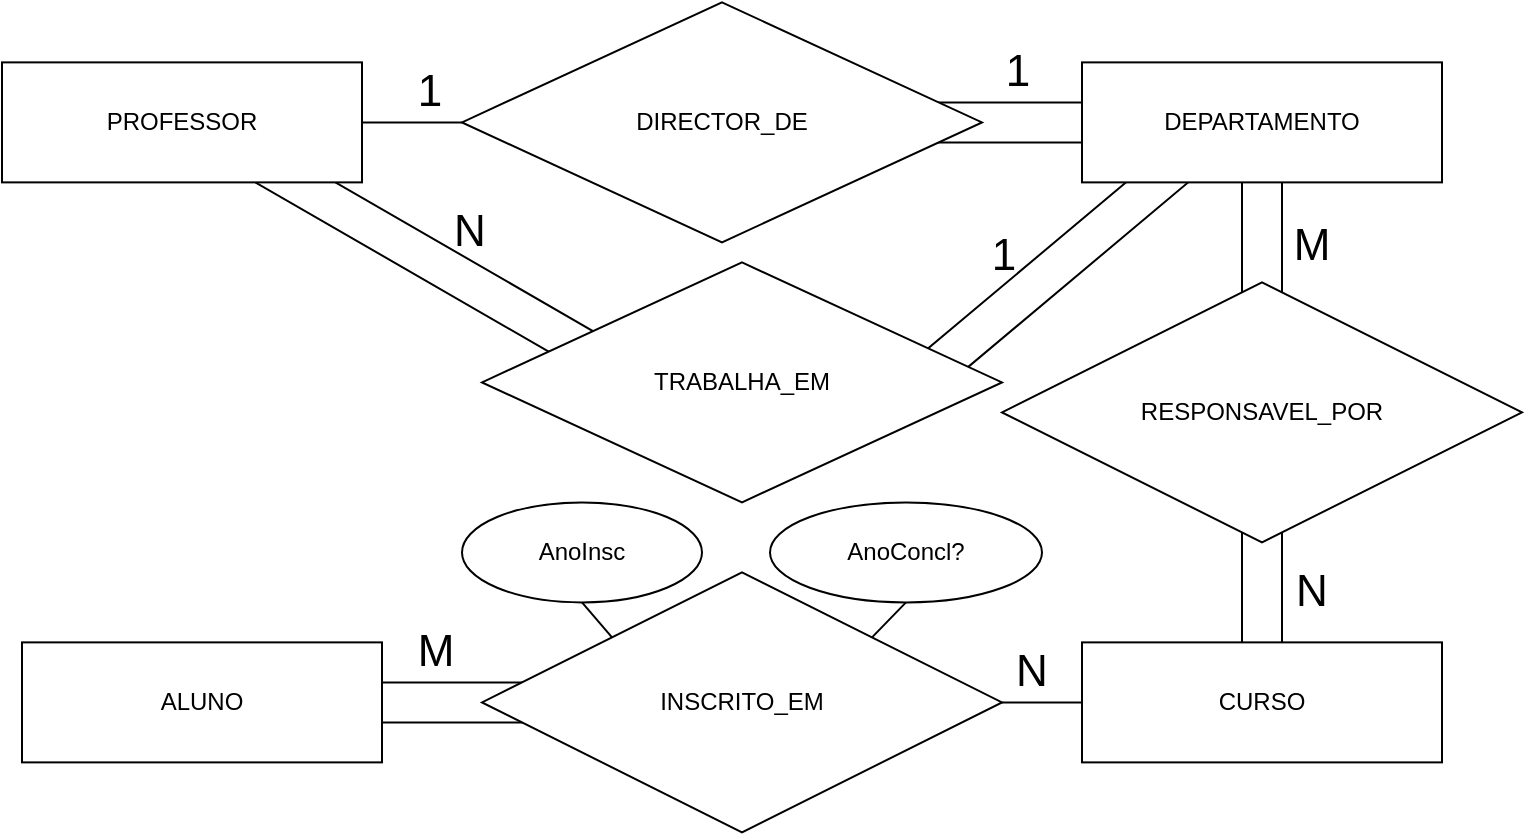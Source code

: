 <mxfile version="23.1.5" type="github">
  <diagram name="Página-1" id="KjegkySu57Kp1y-LZv5Z">
    <mxGraphModel dx="1074" dy="771" grid="1" gridSize="10" guides="1" tooltips="1" connect="1" arrows="1" fold="1" page="1" pageScale="1" pageWidth="827" pageHeight="1169" math="0" shadow="0">
      <root>
        <mxCell id="0" />
        <mxCell id="1" parent="0" />
        <mxCell id="U7qVM6Fkb6j6vpYPgWp0-12" value="" style="shape=partialRectangle;whiteSpace=wrap;html=1;bottom=0;top=0;fillColor=none;rotation=90;" vertex="1" parent="1">
          <mxGeometry x="244" y="383.19" width="20" height="100" as="geometry" />
        </mxCell>
        <mxCell id="U7qVM6Fkb6j6vpYPgWp0-20" value="" style="shape=partialRectangle;whiteSpace=wrap;html=1;bottom=0;top=0;fillColor=none;rotation=-180;" vertex="1" parent="1">
          <mxGeometry x="654" y="313.19" width="20" height="110" as="geometry" />
        </mxCell>
        <mxCell id="U7qVM6Fkb6j6vpYPgWp0-21" value="" style="shape=partialRectangle;whiteSpace=wrap;html=1;bottom=0;top=0;fillColor=none;rotation=-180;" vertex="1" parent="1">
          <mxGeometry x="654" y="160.69" width="20" height="88.75" as="geometry" />
        </mxCell>
        <mxCell id="U7qVM6Fkb6j6vpYPgWp0-16" value="" style="shape=partialRectangle;whiteSpace=wrap;html=1;bottom=0;top=0;fillColor=none;rotation=-130;" vertex="1" parent="1">
          <mxGeometry x="557.08" y="115.83" width="20" height="189.32" as="geometry" />
        </mxCell>
        <mxCell id="U7qVM6Fkb6j6vpYPgWp0-13" value="" style="shape=partialRectangle;whiteSpace=wrap;html=1;bottom=0;top=0;fillColor=none;rotation=90;" vertex="1" parent="1">
          <mxGeometry x="534.94" y="88.5" width="20" height="109.38" as="geometry" />
        </mxCell>
        <mxCell id="U7qVM6Fkb6j6vpYPgWp0-15" value="" style="shape=partialRectangle;whiteSpace=wrap;html=1;bottom=0;top=0;fillColor=none;rotation=120;" vertex="1" parent="1">
          <mxGeometry x="232.61" y="97.41" width="20" height="223.01" as="geometry" />
        </mxCell>
        <mxCell id="U7qVM6Fkb6j6vpYPgWp0-2" value="PROFESSOR" style="rounded=0;whiteSpace=wrap;html=1;" vertex="1" parent="1">
          <mxGeometry x="34" y="113.19" width="180" height="60" as="geometry" />
        </mxCell>
        <mxCell id="U7qVM6Fkb6j6vpYPgWp0-3" value="DEPARTAMENTO" style="rounded=0;whiteSpace=wrap;html=1;" vertex="1" parent="1">
          <mxGeometry x="574" y="113.19" width="180" height="60" as="geometry" />
        </mxCell>
        <mxCell id="U7qVM6Fkb6j6vpYPgWp0-4" value="ALUNO" style="rounded=0;whiteSpace=wrap;html=1;" vertex="1" parent="1">
          <mxGeometry x="44" y="403.19" width="180" height="60" as="geometry" />
        </mxCell>
        <mxCell id="U7qVM6Fkb6j6vpYPgWp0-5" value="CURSO" style="rounded=0;whiteSpace=wrap;html=1;" vertex="1" parent="1">
          <mxGeometry x="574" y="403.19" width="180" height="60" as="geometry" />
        </mxCell>
        <mxCell id="U7qVM6Fkb6j6vpYPgWp0-6" value="AnoInsc" style="ellipse;whiteSpace=wrap;html=1;" vertex="1" parent="1">
          <mxGeometry x="264" y="333.19" width="120" height="50" as="geometry" />
        </mxCell>
        <mxCell id="U7qVM6Fkb6j6vpYPgWp0-7" value="AnoConcl?" style="ellipse;whiteSpace=wrap;html=1;" vertex="1" parent="1">
          <mxGeometry x="418" y="333.19" width="136" height="50" as="geometry" />
        </mxCell>
        <mxCell id="U7qVM6Fkb6j6vpYPgWp0-8" value="DIRECTOR_DE" style="rhombus;whiteSpace=wrap;html=1;" vertex="1" parent="1">
          <mxGeometry x="264" y="83.19" width="260" height="120" as="geometry" />
        </mxCell>
        <mxCell id="U7qVM6Fkb6j6vpYPgWp0-9" value="TRABALHA_EM" style="rhombus;whiteSpace=wrap;html=1;" vertex="1" parent="1">
          <mxGeometry x="274" y="213.19" width="260" height="120" as="geometry" />
        </mxCell>
        <mxCell id="U7qVM6Fkb6j6vpYPgWp0-10" value="RESPONSAVEL_POR" style="rhombus;whiteSpace=wrap;html=1;" vertex="1" parent="1">
          <mxGeometry x="534" y="223.19" width="260" height="130" as="geometry" />
        </mxCell>
        <mxCell id="U7qVM6Fkb6j6vpYPgWp0-11" value="INSCRITO_EM" style="rhombus;whiteSpace=wrap;html=1;" vertex="1" parent="1">
          <mxGeometry x="274" y="368.19" width="260" height="130" as="geometry" />
        </mxCell>
        <mxCell id="U7qVM6Fkb6j6vpYPgWp0-17" value="" style="endArrow=none;html=1;rounded=0;entryX=0;entryY=0.5;entryDx=0;entryDy=0;exitX=1;exitY=0.5;exitDx=0;exitDy=0;" edge="1" parent="1" source="U7qVM6Fkb6j6vpYPgWp0-11" target="U7qVM6Fkb6j6vpYPgWp0-5">
          <mxGeometry width="50" height="50" relative="1" as="geometry">
            <mxPoint x="524" y="463.19" as="sourcePoint" />
            <mxPoint x="574" y="413.19" as="targetPoint" />
          </mxGeometry>
        </mxCell>
        <mxCell id="U7qVM6Fkb6j6vpYPgWp0-25" value="" style="endArrow=none;html=1;rounded=0;entryX=0.5;entryY=1;entryDx=0;entryDy=0;exitX=0;exitY=0;exitDx=0;exitDy=0;" edge="1" parent="1" source="U7qVM6Fkb6j6vpYPgWp0-11" target="U7qVM6Fkb6j6vpYPgWp0-6">
          <mxGeometry width="50" height="50" relative="1" as="geometry">
            <mxPoint x="364" y="463.19" as="sourcePoint" />
            <mxPoint x="414" y="413.19" as="targetPoint" />
          </mxGeometry>
        </mxCell>
        <mxCell id="U7qVM6Fkb6j6vpYPgWp0-26" value="" style="endArrow=none;html=1;rounded=0;entryX=0.5;entryY=1;entryDx=0;entryDy=0;exitX=1;exitY=0;exitDx=0;exitDy=0;" edge="1" parent="1" source="U7qVM6Fkb6j6vpYPgWp0-11" target="U7qVM6Fkb6j6vpYPgWp0-7">
          <mxGeometry width="50" height="50" relative="1" as="geometry">
            <mxPoint x="519" y="411.19" as="sourcePoint" />
            <mxPoint x="504" y="393.19" as="targetPoint" />
          </mxGeometry>
        </mxCell>
        <mxCell id="U7qVM6Fkb6j6vpYPgWp0-27" value="1" style="whiteSpace=wrap;html=1;aspect=fixed;fontSize=22;fillColor=none;strokeColor=none;" vertex="1" parent="1">
          <mxGeometry x="232.61" y="113.19" width="30" height="30" as="geometry" />
        </mxCell>
        <mxCell id="U7qVM6Fkb6j6vpYPgWp0-28" value="1" style="whiteSpace=wrap;html=1;aspect=fixed;fontSize=22;fillColor=none;strokeColor=none;" vertex="1" parent="1">
          <mxGeometry x="527.08" y="103" width="30" height="30" as="geometry" />
        </mxCell>
        <mxCell id="U7qVM6Fkb6j6vpYPgWp0-29" value="1" style="whiteSpace=wrap;html=1;aspect=fixed;fontSize=22;fillColor=none;strokeColor=none;" vertex="1" parent="1">
          <mxGeometry x="520" y="195.49" width="30" height="30" as="geometry" />
        </mxCell>
        <mxCell id="U7qVM6Fkb6j6vpYPgWp0-31" value="N" style="whiteSpace=wrap;html=1;aspect=fixed;fontSize=22;fillColor=none;strokeColor=none;" vertex="1" parent="1">
          <mxGeometry x="252.61" y="183.19" width="30" height="30" as="geometry" />
        </mxCell>
        <mxCell id="U7qVM6Fkb6j6vpYPgWp0-33" value="M" style="whiteSpace=wrap;html=1;aspect=fixed;fontSize=22;fillColor=none;strokeColor=none;" vertex="1" parent="1">
          <mxGeometry x="236.13" y="393.19" width="30" height="30" as="geometry" />
        </mxCell>
        <mxCell id="U7qVM6Fkb6j6vpYPgWp0-34" value="N" style="whiteSpace=wrap;html=1;aspect=fixed;fontSize=22;fillColor=none;strokeColor=none;" vertex="1" parent="1">
          <mxGeometry x="534" y="403.19" width="30" height="30" as="geometry" />
        </mxCell>
        <mxCell id="U7qVM6Fkb6j6vpYPgWp0-35" value="M" style="whiteSpace=wrap;html=1;aspect=fixed;fontSize=22;fillColor=none;strokeColor=none;" vertex="1" parent="1">
          <mxGeometry x="674" y="190.07" width="30" height="30" as="geometry" />
        </mxCell>
        <mxCell id="U7qVM6Fkb6j6vpYPgWp0-36" value="N" style="whiteSpace=wrap;html=1;aspect=fixed;fontSize=22;fillColor=none;strokeColor=none;" vertex="1" parent="1">
          <mxGeometry x="674" y="363.19" width="30" height="30" as="geometry" />
        </mxCell>
        <mxCell id="U7qVM6Fkb6j6vpYPgWp0-37" value="" style="endArrow=none;html=1;rounded=0;entryX=0;entryY=0.5;entryDx=0;entryDy=0;exitX=1;exitY=0.5;exitDx=0;exitDy=0;" edge="1" parent="1" source="U7qVM6Fkb6j6vpYPgWp0-2" target="U7qVM6Fkb6j6vpYPgWp0-8">
          <mxGeometry width="50" height="50" relative="1" as="geometry">
            <mxPoint x="170" y="290" as="sourcePoint" />
            <mxPoint x="220" y="240" as="targetPoint" />
          </mxGeometry>
        </mxCell>
      </root>
    </mxGraphModel>
  </diagram>
</mxfile>
